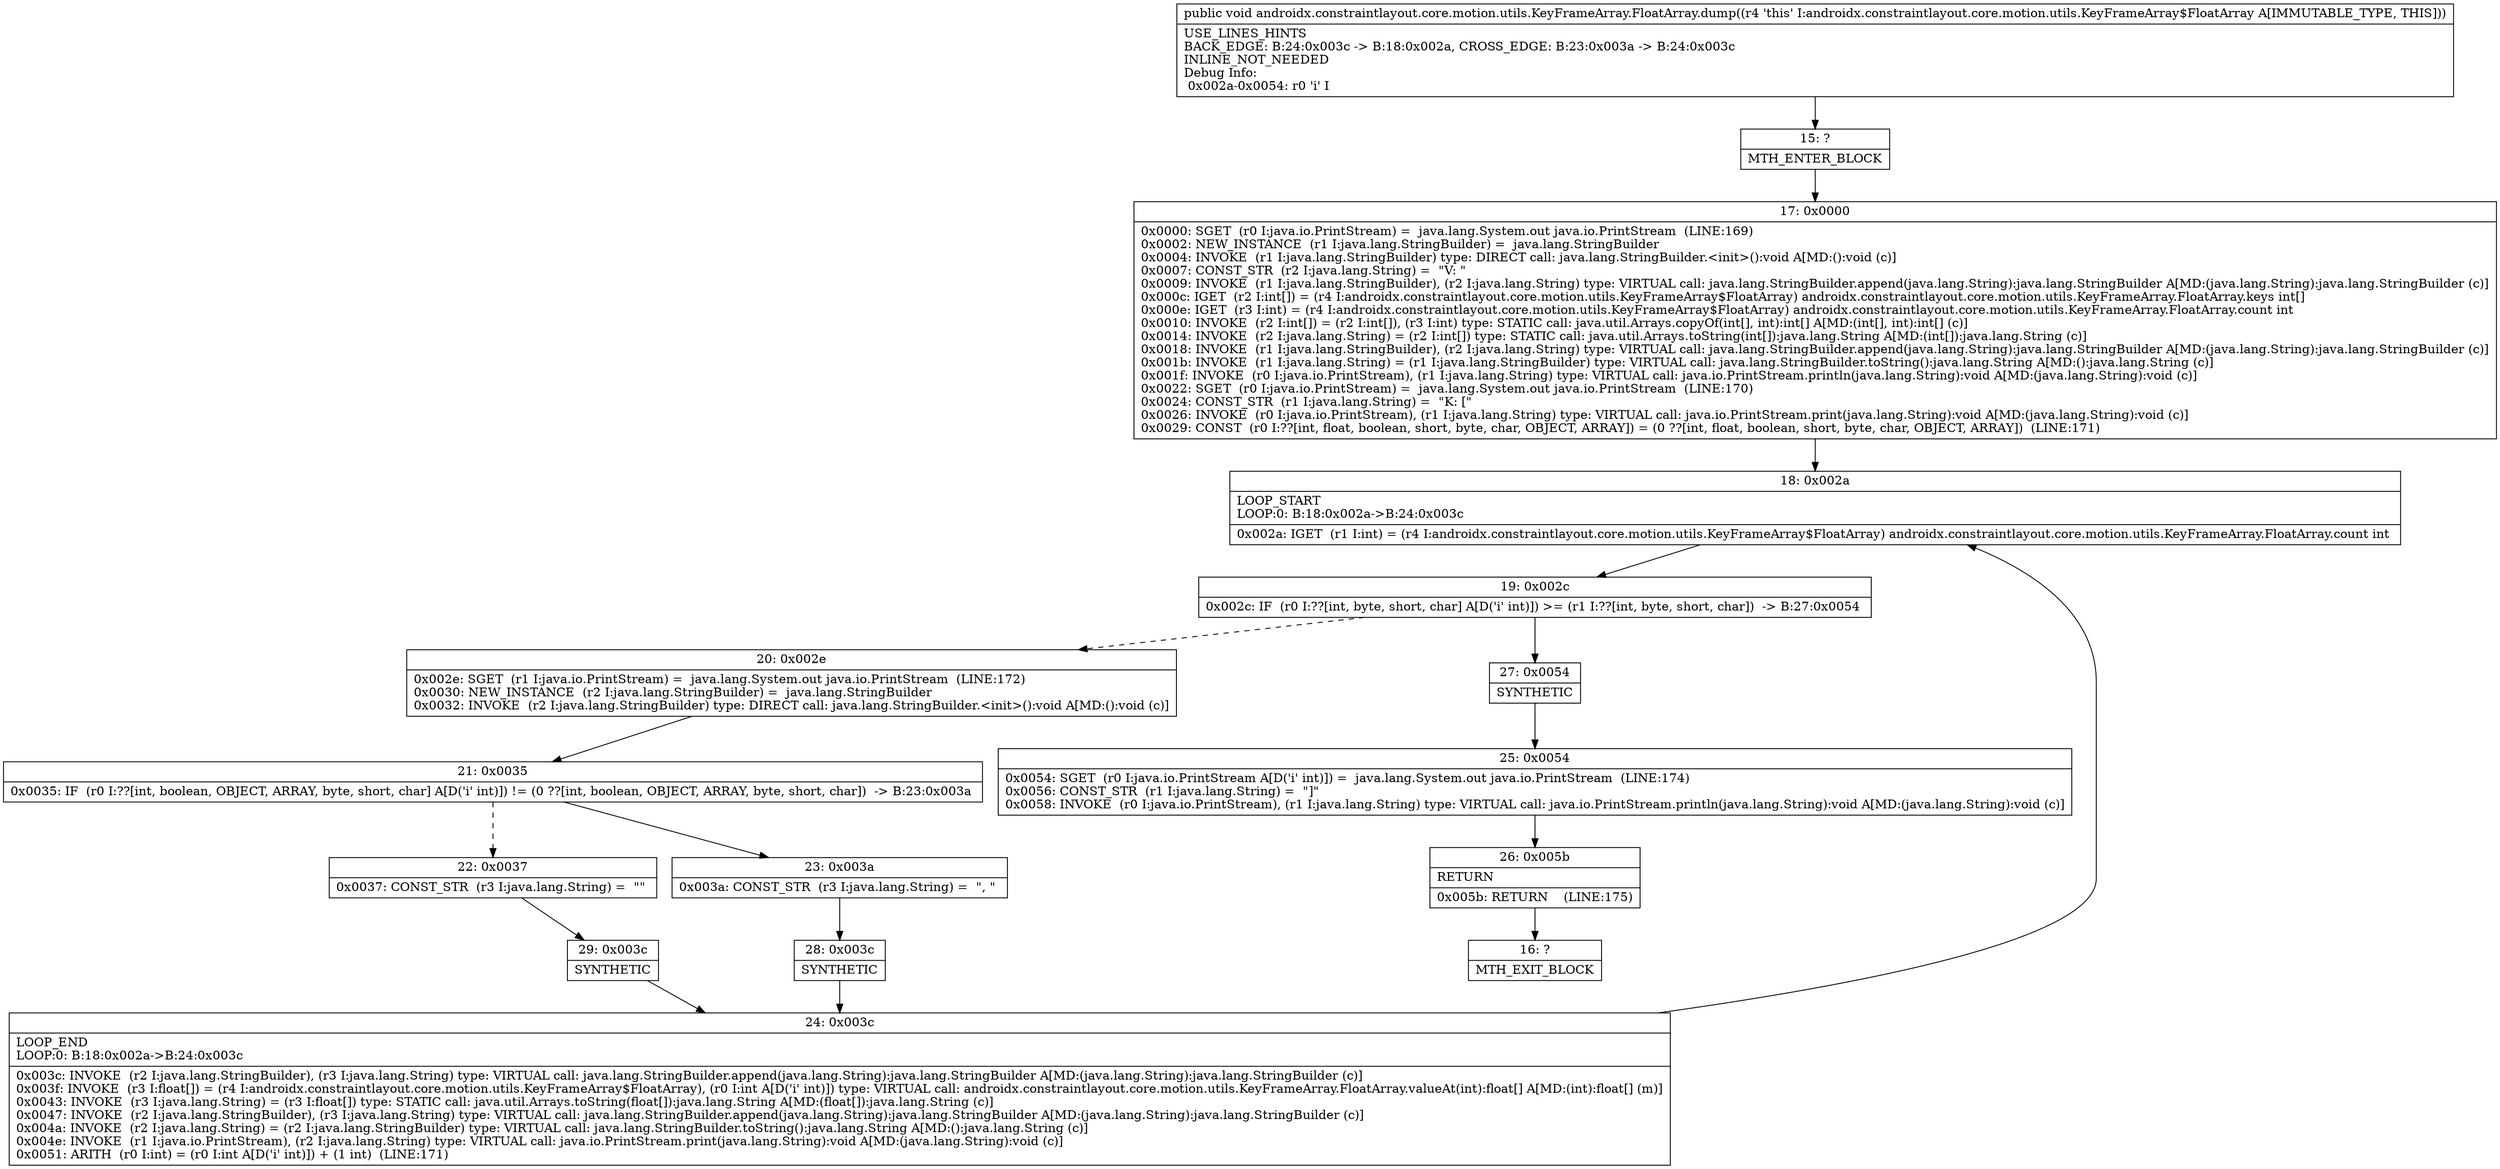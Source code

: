 digraph "CFG forandroidx.constraintlayout.core.motion.utils.KeyFrameArray.FloatArray.dump()V" {
Node_15 [shape=record,label="{15\:\ ?|MTH_ENTER_BLOCK\l}"];
Node_17 [shape=record,label="{17\:\ 0x0000|0x0000: SGET  (r0 I:java.io.PrintStream) =  java.lang.System.out java.io.PrintStream  (LINE:169)\l0x0002: NEW_INSTANCE  (r1 I:java.lang.StringBuilder) =  java.lang.StringBuilder \l0x0004: INVOKE  (r1 I:java.lang.StringBuilder) type: DIRECT call: java.lang.StringBuilder.\<init\>():void A[MD:():void (c)]\l0x0007: CONST_STR  (r2 I:java.lang.String) =  \"V: \" \l0x0009: INVOKE  (r1 I:java.lang.StringBuilder), (r2 I:java.lang.String) type: VIRTUAL call: java.lang.StringBuilder.append(java.lang.String):java.lang.StringBuilder A[MD:(java.lang.String):java.lang.StringBuilder (c)]\l0x000c: IGET  (r2 I:int[]) = (r4 I:androidx.constraintlayout.core.motion.utils.KeyFrameArray$FloatArray) androidx.constraintlayout.core.motion.utils.KeyFrameArray.FloatArray.keys int[] \l0x000e: IGET  (r3 I:int) = (r4 I:androidx.constraintlayout.core.motion.utils.KeyFrameArray$FloatArray) androidx.constraintlayout.core.motion.utils.KeyFrameArray.FloatArray.count int \l0x0010: INVOKE  (r2 I:int[]) = (r2 I:int[]), (r3 I:int) type: STATIC call: java.util.Arrays.copyOf(int[], int):int[] A[MD:(int[], int):int[] (c)]\l0x0014: INVOKE  (r2 I:java.lang.String) = (r2 I:int[]) type: STATIC call: java.util.Arrays.toString(int[]):java.lang.String A[MD:(int[]):java.lang.String (c)]\l0x0018: INVOKE  (r1 I:java.lang.StringBuilder), (r2 I:java.lang.String) type: VIRTUAL call: java.lang.StringBuilder.append(java.lang.String):java.lang.StringBuilder A[MD:(java.lang.String):java.lang.StringBuilder (c)]\l0x001b: INVOKE  (r1 I:java.lang.String) = (r1 I:java.lang.StringBuilder) type: VIRTUAL call: java.lang.StringBuilder.toString():java.lang.String A[MD:():java.lang.String (c)]\l0x001f: INVOKE  (r0 I:java.io.PrintStream), (r1 I:java.lang.String) type: VIRTUAL call: java.io.PrintStream.println(java.lang.String):void A[MD:(java.lang.String):void (c)]\l0x0022: SGET  (r0 I:java.io.PrintStream) =  java.lang.System.out java.io.PrintStream  (LINE:170)\l0x0024: CONST_STR  (r1 I:java.lang.String) =  \"K: [\" \l0x0026: INVOKE  (r0 I:java.io.PrintStream), (r1 I:java.lang.String) type: VIRTUAL call: java.io.PrintStream.print(java.lang.String):void A[MD:(java.lang.String):void (c)]\l0x0029: CONST  (r0 I:??[int, float, boolean, short, byte, char, OBJECT, ARRAY]) = (0 ??[int, float, boolean, short, byte, char, OBJECT, ARRAY])  (LINE:171)\l}"];
Node_18 [shape=record,label="{18\:\ 0x002a|LOOP_START\lLOOP:0: B:18:0x002a\-\>B:24:0x003c\l|0x002a: IGET  (r1 I:int) = (r4 I:androidx.constraintlayout.core.motion.utils.KeyFrameArray$FloatArray) androidx.constraintlayout.core.motion.utils.KeyFrameArray.FloatArray.count int \l}"];
Node_19 [shape=record,label="{19\:\ 0x002c|0x002c: IF  (r0 I:??[int, byte, short, char] A[D('i' int)]) \>= (r1 I:??[int, byte, short, char])  \-\> B:27:0x0054 \l}"];
Node_20 [shape=record,label="{20\:\ 0x002e|0x002e: SGET  (r1 I:java.io.PrintStream) =  java.lang.System.out java.io.PrintStream  (LINE:172)\l0x0030: NEW_INSTANCE  (r2 I:java.lang.StringBuilder) =  java.lang.StringBuilder \l0x0032: INVOKE  (r2 I:java.lang.StringBuilder) type: DIRECT call: java.lang.StringBuilder.\<init\>():void A[MD:():void (c)]\l}"];
Node_21 [shape=record,label="{21\:\ 0x0035|0x0035: IF  (r0 I:??[int, boolean, OBJECT, ARRAY, byte, short, char] A[D('i' int)]) != (0 ??[int, boolean, OBJECT, ARRAY, byte, short, char])  \-\> B:23:0x003a \l}"];
Node_22 [shape=record,label="{22\:\ 0x0037|0x0037: CONST_STR  (r3 I:java.lang.String) =  \"\" \l}"];
Node_29 [shape=record,label="{29\:\ 0x003c|SYNTHETIC\l}"];
Node_24 [shape=record,label="{24\:\ 0x003c|LOOP_END\lLOOP:0: B:18:0x002a\-\>B:24:0x003c\l|0x003c: INVOKE  (r2 I:java.lang.StringBuilder), (r3 I:java.lang.String) type: VIRTUAL call: java.lang.StringBuilder.append(java.lang.String):java.lang.StringBuilder A[MD:(java.lang.String):java.lang.StringBuilder (c)]\l0x003f: INVOKE  (r3 I:float[]) = (r4 I:androidx.constraintlayout.core.motion.utils.KeyFrameArray$FloatArray), (r0 I:int A[D('i' int)]) type: VIRTUAL call: androidx.constraintlayout.core.motion.utils.KeyFrameArray.FloatArray.valueAt(int):float[] A[MD:(int):float[] (m)]\l0x0043: INVOKE  (r3 I:java.lang.String) = (r3 I:float[]) type: STATIC call: java.util.Arrays.toString(float[]):java.lang.String A[MD:(float[]):java.lang.String (c)]\l0x0047: INVOKE  (r2 I:java.lang.StringBuilder), (r3 I:java.lang.String) type: VIRTUAL call: java.lang.StringBuilder.append(java.lang.String):java.lang.StringBuilder A[MD:(java.lang.String):java.lang.StringBuilder (c)]\l0x004a: INVOKE  (r2 I:java.lang.String) = (r2 I:java.lang.StringBuilder) type: VIRTUAL call: java.lang.StringBuilder.toString():java.lang.String A[MD:():java.lang.String (c)]\l0x004e: INVOKE  (r1 I:java.io.PrintStream), (r2 I:java.lang.String) type: VIRTUAL call: java.io.PrintStream.print(java.lang.String):void A[MD:(java.lang.String):void (c)]\l0x0051: ARITH  (r0 I:int) = (r0 I:int A[D('i' int)]) + (1 int)  (LINE:171)\l}"];
Node_23 [shape=record,label="{23\:\ 0x003a|0x003a: CONST_STR  (r3 I:java.lang.String) =  \", \" \l}"];
Node_28 [shape=record,label="{28\:\ 0x003c|SYNTHETIC\l}"];
Node_27 [shape=record,label="{27\:\ 0x0054|SYNTHETIC\l}"];
Node_25 [shape=record,label="{25\:\ 0x0054|0x0054: SGET  (r0 I:java.io.PrintStream A[D('i' int)]) =  java.lang.System.out java.io.PrintStream  (LINE:174)\l0x0056: CONST_STR  (r1 I:java.lang.String) =  \"]\" \l0x0058: INVOKE  (r0 I:java.io.PrintStream), (r1 I:java.lang.String) type: VIRTUAL call: java.io.PrintStream.println(java.lang.String):void A[MD:(java.lang.String):void (c)]\l}"];
Node_26 [shape=record,label="{26\:\ 0x005b|RETURN\l|0x005b: RETURN    (LINE:175)\l}"];
Node_16 [shape=record,label="{16\:\ ?|MTH_EXIT_BLOCK\l}"];
MethodNode[shape=record,label="{public void androidx.constraintlayout.core.motion.utils.KeyFrameArray.FloatArray.dump((r4 'this' I:androidx.constraintlayout.core.motion.utils.KeyFrameArray$FloatArray A[IMMUTABLE_TYPE, THIS]))  | USE_LINES_HINTS\lBACK_EDGE: B:24:0x003c \-\> B:18:0x002a, CROSS_EDGE: B:23:0x003a \-\> B:24:0x003c\lINLINE_NOT_NEEDED\lDebug Info:\l  0x002a\-0x0054: r0 'i' I\l}"];
MethodNode -> Node_15;Node_15 -> Node_17;
Node_17 -> Node_18;
Node_18 -> Node_19;
Node_19 -> Node_20[style=dashed];
Node_19 -> Node_27;
Node_20 -> Node_21;
Node_21 -> Node_22[style=dashed];
Node_21 -> Node_23;
Node_22 -> Node_29;
Node_29 -> Node_24;
Node_24 -> Node_18;
Node_23 -> Node_28;
Node_28 -> Node_24;
Node_27 -> Node_25;
Node_25 -> Node_26;
Node_26 -> Node_16;
}

